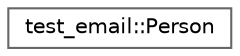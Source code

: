 digraph "类继承关系图"
{
 // LATEX_PDF_SIZE
  bgcolor="transparent";
  edge [fontname=Helvetica,fontsize=10,labelfontname=Helvetica,labelfontsize=10];
  node [fontname=Helvetica,fontsize=10,shape=box,height=0.2,width=0.4];
  rankdir="LR";
  Node0 [id="Node000000",label="test_email::Person",height=0.2,width=0.4,color="grey40", fillcolor="white", style="filled",URL="$structtest__email_1_1_person.html",tooltip=" "];
}
